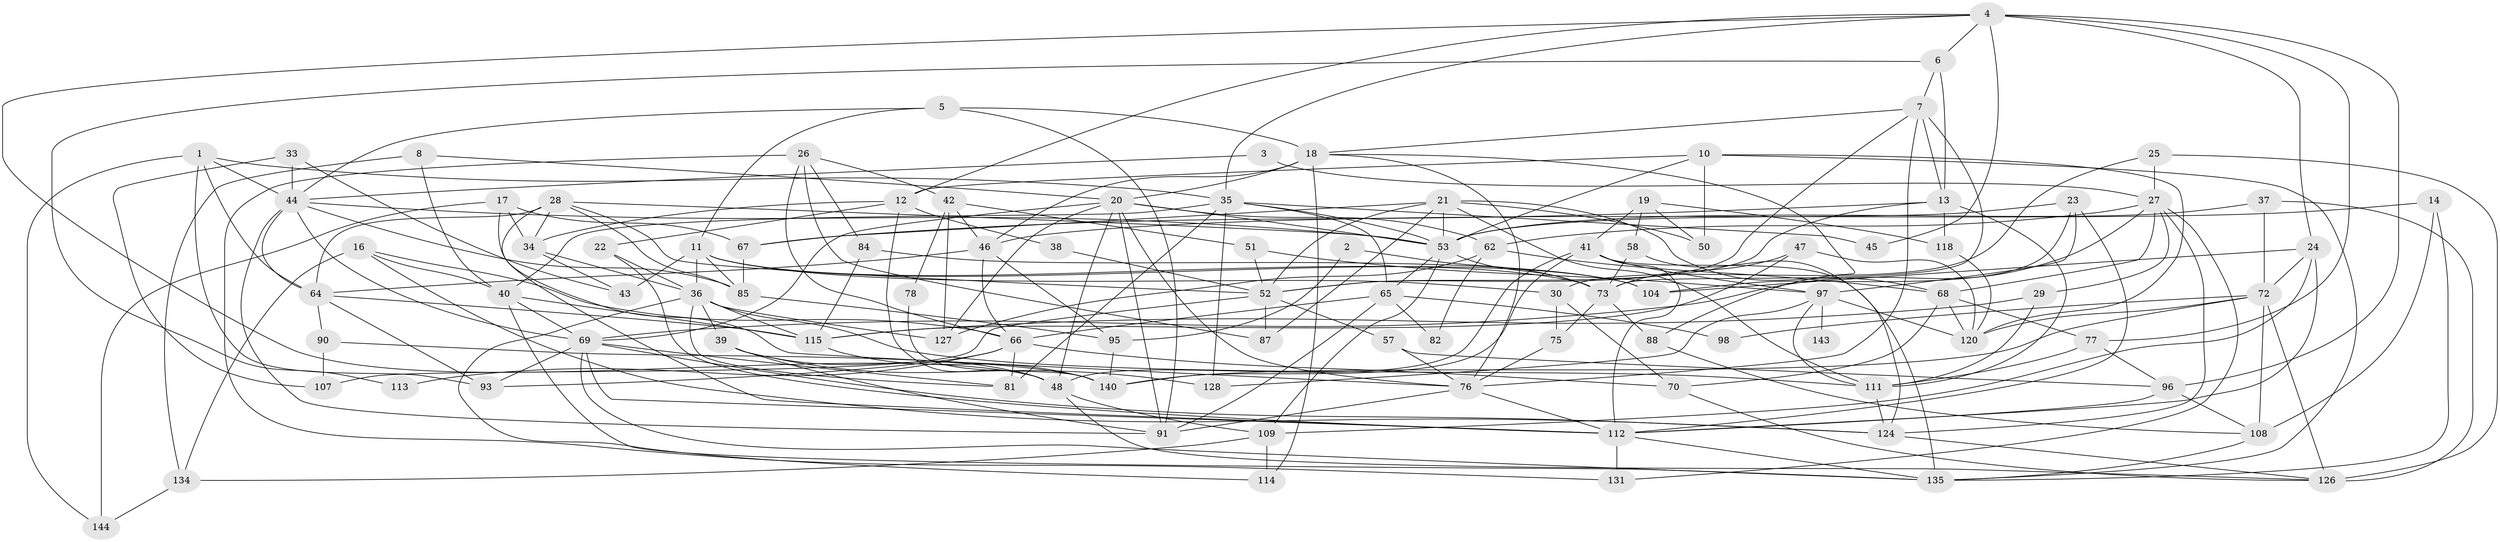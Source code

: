 // Generated by graph-tools (version 1.1) at 2025/52/02/27/25 19:52:07]
// undirected, 98 vertices, 240 edges
graph export_dot {
graph [start="1"]
  node [color=gray90,style=filled];
  1 [super="+31"];
  2;
  3;
  4 [super="+9"];
  5 [super="+92"];
  6;
  7 [super="+15"];
  8;
  10;
  11;
  12 [super="+55"];
  13 [super="+60"];
  14;
  16;
  17;
  18 [super="+145"];
  19 [super="+74"];
  20 [super="+86"];
  21 [super="+102"];
  22;
  23;
  24 [super="+63"];
  25 [super="+136"];
  26 [super="+49"];
  27 [super="+32"];
  28 [super="+79"];
  29 [super="+54"];
  30 [super="+146"];
  33;
  34;
  35 [super="+147"];
  36 [super="+137"];
  37;
  38;
  39 [super="+101"];
  40 [super="+80"];
  41 [super="+56"];
  42 [super="+119"];
  43;
  44 [super="+129"];
  45;
  46 [super="+59"];
  47;
  48 [super="+94"];
  50;
  51 [super="+61"];
  52 [super="+83"];
  53 [super="+110"];
  57;
  58;
  62 [super="+105"];
  64 [super="+100"];
  65 [super="+117"];
  66 [super="+121"];
  67;
  68 [super="+138"];
  69 [super="+71"];
  70 [super="+103"];
  72 [super="+99"];
  73 [super="+123"];
  75 [super="+116"];
  76 [super="+133"];
  77;
  78;
  81 [super="+89"];
  82;
  84;
  85;
  87;
  88;
  90 [super="+106"];
  91;
  93;
  95;
  96;
  97 [super="+122"];
  98;
  104;
  107;
  108 [super="+132"];
  109;
  111 [super="+125"];
  112 [super="+130"];
  113;
  114;
  115 [super="+139"];
  118;
  120;
  124;
  126 [super="+141"];
  127;
  128;
  131;
  134;
  135 [super="+142"];
  140;
  143;
  144;
  1 -- 35;
  1 -- 144;
  1 -- 93;
  1 -- 64;
  1 -- 44;
  2 -- 73;
  2 -- 95;
  3 -- 27;
  3 -- 44;
  4 -- 12;
  4 -- 48;
  4 -- 96;
  4 -- 77;
  4 -- 6;
  4 -- 24;
  4 -- 45;
  4 -- 35;
  5 -- 91;
  5 -- 18;
  5 -- 11;
  5 -- 44;
  6 -- 7;
  6 -- 113;
  6 -- 13;
  7 -- 76;
  7 -- 52;
  7 -- 73;
  7 -- 18;
  7 -- 13;
  8 -- 40;
  8 -- 20;
  8 -- 134;
  10 -- 135;
  10 -- 50;
  10 -- 120;
  10 -- 12;
  10 -- 53;
  11 -- 104;
  11 -- 30;
  11 -- 36;
  11 -- 43;
  11 -- 85;
  11 -- 73;
  12 -- 34;
  12 -- 38;
  12 -- 22;
  12 -- 48;
  13 -- 52;
  13 -- 67;
  13 -- 118;
  13 -- 111;
  14 -- 108;
  14 -- 46;
  14 -- 135;
  16 -- 134;
  16 -- 124;
  16 -- 40;
  16 -- 66;
  17 -- 67;
  17 -- 34;
  17 -- 144;
  17 -- 76;
  18 -- 20;
  18 -- 114;
  18 -- 88;
  18 -- 46;
  18 -- 76;
  19 -- 58;
  19 -- 41;
  19 -- 50;
  19 -- 118;
  20 -- 69;
  20 -- 48;
  20 -- 127;
  20 -- 91;
  20 -- 62;
  20 -- 76;
  20 -- 53;
  21 -- 50;
  21 -- 52;
  21 -- 53;
  21 -- 68;
  21 -- 67;
  21 -- 87;
  21 -- 111;
  22 -- 112;
  22 -- 36;
  23 -- 53;
  23 -- 112;
  23 -- 104;
  23 -- 97;
  24 -- 112;
  24 -- 109;
  24 -- 104;
  24 -- 72;
  25 -- 126;
  25 -- 27;
  25 -- 30;
  26 -- 66;
  26 -- 84;
  26 -- 42;
  26 -- 87;
  26 -- 131;
  27 -- 69;
  27 -- 62;
  27 -- 131;
  27 -- 29;
  27 -- 68;
  27 -- 124;
  28 -- 34;
  28 -- 53;
  28 -- 112;
  28 -- 85;
  28 -- 52;
  28 -- 64;
  29 -- 115;
  29 -- 111;
  30 -- 70;
  30 -- 75;
  33 -- 43;
  33 -- 107;
  33 -- 44;
  34 -- 43;
  34 -- 36;
  35 -- 81 [weight=2];
  35 -- 45;
  35 -- 53;
  35 -- 65;
  35 -- 128;
  35 -- 40;
  36 -- 115;
  36 -- 127;
  36 -- 114;
  36 -- 39;
  36 -- 111;
  36 -- 81;
  37 -- 72;
  37 -- 53;
  37 -- 126;
  38 -- 52;
  39 -- 48;
  39 -- 128;
  39 -- 91;
  40 -- 135;
  40 -- 115;
  40 -- 69;
  41 -- 135;
  41 -- 48;
  41 -- 112;
  41 -- 97;
  41 -- 140;
  42 -- 46;
  42 -- 78;
  42 -- 51;
  42 -- 127;
  44 -- 85;
  44 -- 64;
  44 -- 91;
  44 -- 69;
  44 -- 53;
  46 -- 95;
  46 -- 66;
  46 -- 64;
  47 -- 120;
  47 -- 73;
  47 -- 115;
  48 -- 109;
  48 -- 126;
  51 -- 97;
  51 -- 52;
  52 -- 107;
  52 -- 57;
  52 -- 87;
  53 -- 109;
  53 -- 73;
  53 -- 65;
  57 -- 96;
  57 -- 76;
  58 -- 124;
  58 -- 73;
  62 -- 82;
  62 -- 68;
  62 -- 127;
  64 -- 115;
  64 -- 90;
  64 -- 93;
  65 -- 82;
  65 -- 98;
  65 -- 91;
  65 -- 66;
  66 -- 113;
  66 -- 70;
  66 -- 81;
  66 -- 93;
  67 -- 85;
  68 -- 70;
  68 -- 120;
  68 -- 77;
  69 -- 93;
  69 -- 124;
  69 -- 135;
  69 -- 112;
  69 -- 81;
  70 -- 126;
  72 -- 108;
  72 -- 126 [weight=2];
  72 -- 140;
  72 -- 98;
  72 -- 120;
  73 -- 75;
  73 -- 88;
  75 -- 76;
  76 -- 91;
  76 -- 112;
  77 -- 96;
  77 -- 111;
  78 -- 140;
  84 -- 104;
  84 -- 115;
  85 -- 95;
  88 -- 108;
  90 -- 140;
  90 -- 107;
  95 -- 140;
  96 -- 112;
  96 -- 108;
  97 -- 143 [weight=2];
  97 -- 128;
  97 -- 120;
  97 -- 111;
  108 -- 135;
  109 -- 114;
  109 -- 134;
  111 -- 124;
  112 -- 131;
  112 -- 135;
  115 -- 140;
  118 -- 120;
  124 -- 126;
  134 -- 144;
}
